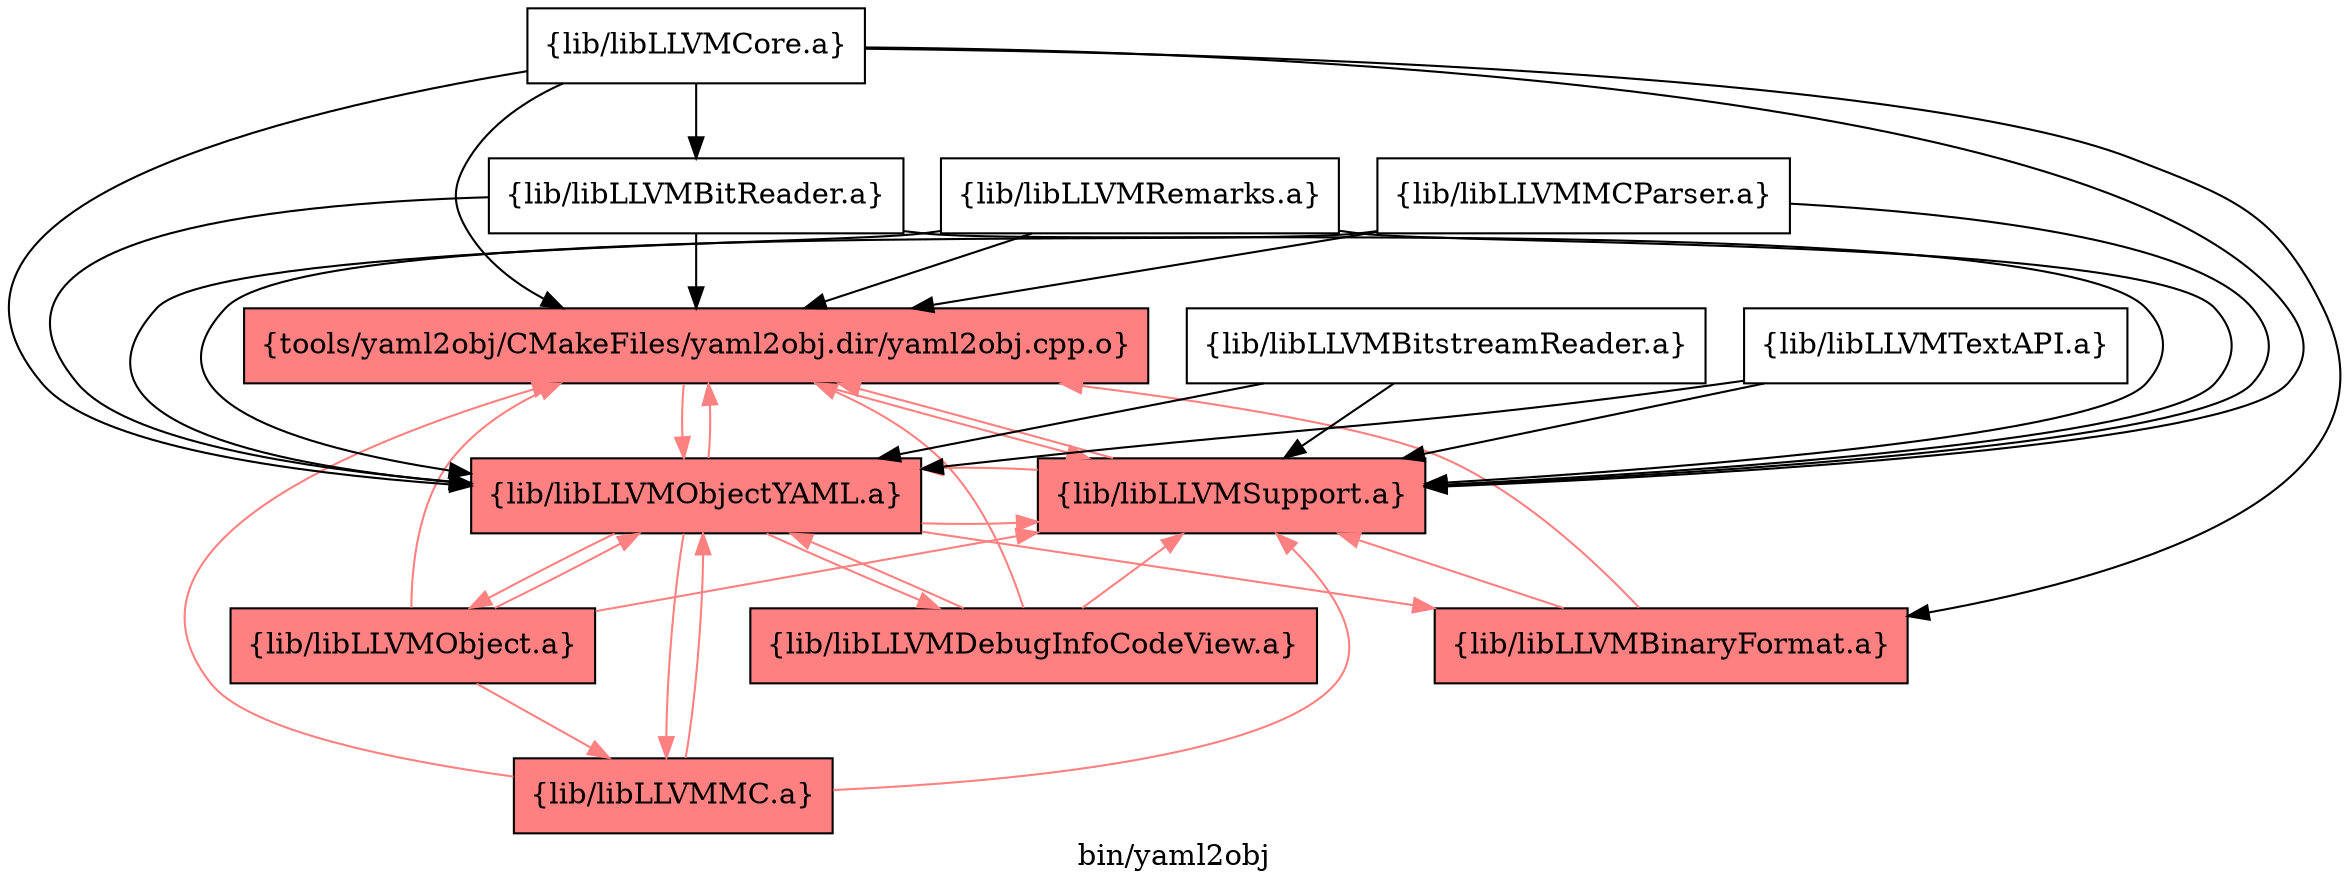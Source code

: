 digraph "bin/yaml2obj" {
	label="bin/yaml2obj";
	{ rank=same; Node0x55602b192b98;  }
	{ rank=same; Node0x55602b1925f8; Node0x55602b192af8;  }

	Node0x55602b192b98 [shape=record,shape=box,style=filled,fillcolor="1.000000 0.5 1",group=1,label="{tools/yaml2obj/CMakeFiles/yaml2obj.dir/yaml2obj.cpp.o}"];
	Node0x55602b192b98 -> Node0x55602b1925f8[color="1.000000 0.5 1"];
	Node0x55602b192b98 -> Node0x55602b192af8[color="1.000000 0.5 1"];
	Node0x55602b1925f8 [shape=record,shape=box,style=filled,fillcolor="1.000000 0.5 1",group=1,label="{lib/libLLVMObjectYAML.a}"];
	Node0x55602b1925f8 -> Node0x55602b192af8[color="1.000000 0.5 1"];
	Node0x55602b1925f8 -> Node0x55602b192b98[color="1.000000 0.5 1"];
	Node0x55602b1925f8 -> Node0x55602b18f948[color="1.000000 0.5 1"];
	Node0x55602b1925f8 -> Node0x55602b18f3f8[color="1.000000 0.5 1"];
	Node0x55602b1925f8 -> Node0x55602b18eea8[color="1.000000 0.5 1"];
	Node0x55602b1925f8 -> Node0x55602b191bf8[color="1.000000 0.5 1"];
	Node0x55602b192af8 [shape=record,shape=box,style=filled,fillcolor="1.000000 0.5 1",group=1,label="{lib/libLLVMSupport.a}"];
	Node0x55602b192af8 -> Node0x55602b1925f8[color="1.000000 0.5 1"];
	Node0x55602b192af8 -> Node0x55602b192b98[color="1.000000 0.5 1"];
	Node0x55602b18f948 [shape=record,shape=box,style=filled,fillcolor="1.000000 0.5 1",group=1,label="{lib/libLLVMMC.a}"];
	Node0x55602b18f948 -> Node0x55602b1925f8[color="1.000000 0.5 1"];
	Node0x55602b18f948 -> Node0x55602b192af8[color="1.000000 0.5 1"];
	Node0x55602b18f948 -> Node0x55602b192b98[color="1.000000 0.5 1"];
	Node0x55602b18f3f8 [shape=record,shape=box,style=filled,fillcolor="1.000000 0.5 1",group=1,label="{lib/libLLVMBinaryFormat.a}"];
	Node0x55602b18f3f8 -> Node0x55602b192b98[color="1.000000 0.5 1"];
	Node0x55602b18f3f8 -> Node0x55602b192af8[color="1.000000 0.5 1"];
	Node0x55602b18eea8 [shape=record,shape=box,style=filled,fillcolor="1.000000 0.5 1",group=1,label="{lib/libLLVMDebugInfoCodeView.a}"];
	Node0x55602b18eea8 -> Node0x55602b192af8[color="1.000000 0.5 1"];
	Node0x55602b18eea8 -> Node0x55602b1925f8[color="1.000000 0.5 1"];
	Node0x55602b18eea8 -> Node0x55602b192b98[color="1.000000 0.5 1"];
	Node0x55602b191bf8 [shape=record,shape=box,style=filled,fillcolor="1.000000 0.5 1",group=1,label="{lib/libLLVMObject.a}"];
	Node0x55602b191bf8 -> Node0x55602b1925f8[color="1.000000 0.5 1"];
	Node0x55602b191bf8 -> Node0x55602b192af8[color="1.000000 0.5 1"];
	Node0x55602b191bf8 -> Node0x55602b192b98[color="1.000000 0.5 1"];
	Node0x55602b191bf8 -> Node0x55602b18f948[color="1.000000 0.5 1"];
	Node0x55602b1920f8 [shape=record,shape=box,group=0,label="{lib/libLLVMBitReader.a}"];
	Node0x55602b1920f8 -> Node0x55602b192b98;
	Node0x55602b1920f8 -> Node0x55602b1925f8;
	Node0x55602b1920f8 -> Node0x55602b192af8;
	Node0x55602b191ab8 [shape=record,shape=box,group=0,label="{lib/libLLVMCore.a}"];
	Node0x55602b191ab8 -> Node0x55602b192af8;
	Node0x55602b191ab8 -> Node0x55602b1925f8;
	Node0x55602b191ab8 -> Node0x55602b18f3f8;
	Node0x55602b191ab8 -> Node0x55602b192b98;
	Node0x55602b191ab8 -> Node0x55602b1920f8;
	Node0x55602b190c08 [shape=record,shape=box,group=0,label="{lib/libLLVMRemarks.a}"];
	Node0x55602b190c08 -> Node0x55602b1925f8;
	Node0x55602b190c08 -> Node0x55602b192af8;
	Node0x55602b190c08 -> Node0x55602b192b98;
	Node0x55602b1910b8 [shape=record,shape=box,group=0,label="{lib/libLLVMBitstreamReader.a}"];
	Node0x55602b1910b8 -> Node0x55602b1925f8;
	Node0x55602b1910b8 -> Node0x55602b192af8;
	Node0x55602b1902a8 [shape=record,shape=box,group=0,label="{lib/libLLVMMCParser.a}"];
	Node0x55602b1902a8 -> Node0x55602b192b98;
	Node0x55602b1902a8 -> Node0x55602b1925f8;
	Node0x55602b1902a8 -> Node0x55602b192af8;
	Node0x55602b18fdf8 [shape=record,shape=box,group=0,label="{lib/libLLVMTextAPI.a}"];
	Node0x55602b18fdf8 -> Node0x55602b192af8;
	Node0x55602b18fdf8 -> Node0x55602b1925f8;
}
